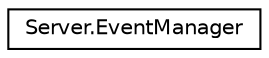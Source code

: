 digraph "Graphical Class Hierarchy"
{
  edge [fontname="Helvetica",fontsize="10",labelfontname="Helvetica",labelfontsize="10"];
  node [fontname="Helvetica",fontsize="10",shape=record];
  rankdir="LR";
  Node0 [label="Server.EventManager",height=0.2,width=0.4,color="black", fillcolor="white", style="filled",URL="$class_server_1_1_event_manager.html"];
}
